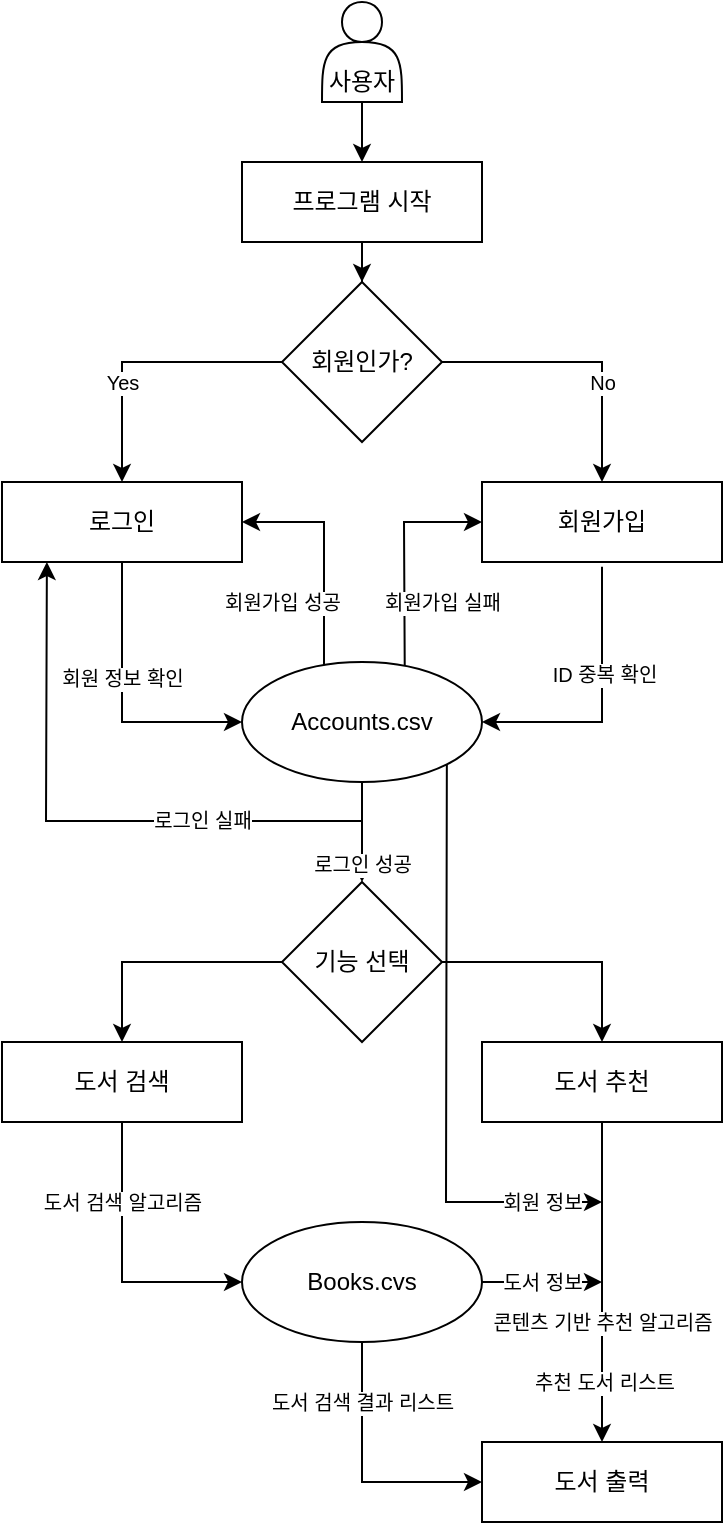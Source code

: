 <mxfile version="15.7.3" type="github">
  <diagram id="qgrDGu5Jhik-7Aq8YZ4Q" name="Page-1">
    <mxGraphModel dx="1185" dy="628" grid="1" gridSize="10" guides="1" tooltips="1" connect="1" arrows="1" fold="1" page="1" pageScale="1" pageWidth="827" pageHeight="1169" math="0" shadow="0">
      <root>
        <mxCell id="0" />
        <mxCell id="1" parent="0" />
        <mxCell id="8lhIoL6uszm39GJJ-NDp-6" value="" style="edgeStyle=orthogonalEdgeStyle;rounded=0;orthogonalLoop=1;jettySize=auto;html=1;fontSize=10;" edge="1" parent="1" source="8lhIoL6uszm39GJJ-NDp-1" target="8lhIoL6uszm39GJJ-NDp-5">
          <mxGeometry relative="1" as="geometry" />
        </mxCell>
        <mxCell id="8lhIoL6uszm39GJJ-NDp-1" value="&lt;br&gt;&lt;br&gt;사용자" style="shape=actor;whiteSpace=wrap;html=1;" vertex="1" parent="1">
          <mxGeometry x="360" y="40" width="40" height="50" as="geometry" />
        </mxCell>
        <mxCell id="8lhIoL6uszm39GJJ-NDp-8" value="No" style="edgeStyle=orthogonalEdgeStyle;rounded=0;orthogonalLoop=1;jettySize=auto;html=1;fontSize=10;exitX=1;exitY=0.5;exitDx=0;exitDy=0;" edge="1" parent="1" source="8lhIoL6uszm39GJJ-NDp-34" target="8lhIoL6uszm39GJJ-NDp-7">
          <mxGeometry x="0.286" relative="1" as="geometry">
            <mxPoint x="380" y="240" as="sourcePoint" />
            <mxPoint as="offset" />
          </mxGeometry>
        </mxCell>
        <mxCell id="8lhIoL6uszm39GJJ-NDp-10" value="" style="edgeStyle=orthogonalEdgeStyle;rounded=0;orthogonalLoop=1;jettySize=auto;html=1;fontSize=10;exitX=0;exitY=0.5;exitDx=0;exitDy=0;" edge="1" parent="1" source="8lhIoL6uszm39GJJ-NDp-34" target="8lhIoL6uszm39GJJ-NDp-9">
          <mxGeometry relative="1" as="geometry">
            <mxPoint x="380" y="240" as="sourcePoint" />
          </mxGeometry>
        </mxCell>
        <mxCell id="8lhIoL6uszm39GJJ-NDp-36" value="Yes" style="edgeLabel;html=1;align=center;verticalAlign=middle;resizable=0;points=[];fontSize=10;" vertex="1" connectable="0" parent="8lhIoL6uszm39GJJ-NDp-10">
          <mxGeometry x="0.152" y="2" relative="1" as="geometry">
            <mxPoint x="-2" y="9" as="offset" />
          </mxGeometry>
        </mxCell>
        <mxCell id="8lhIoL6uszm39GJJ-NDp-35" value="" style="edgeStyle=orthogonalEdgeStyle;rounded=0;orthogonalLoop=1;jettySize=auto;html=1;fontSize=10;" edge="1" parent="1" source="8lhIoL6uszm39GJJ-NDp-5" target="8lhIoL6uszm39GJJ-NDp-34">
          <mxGeometry relative="1" as="geometry" />
        </mxCell>
        <mxCell id="8lhIoL6uszm39GJJ-NDp-5" value="프로그램 시작" style="whiteSpace=wrap;html=1;" vertex="1" parent="1">
          <mxGeometry x="320" y="120" width="120" height="40" as="geometry" />
        </mxCell>
        <mxCell id="8lhIoL6uszm39GJJ-NDp-63" style="edgeStyle=none;rounded=0;orthogonalLoop=1;jettySize=auto;html=1;exitX=0.5;exitY=1;exitDx=0;exitDy=0;entryX=0;entryY=0.5;entryDx=0;entryDy=0;fontSize=10;" edge="1" parent="1" source="8lhIoL6uszm39GJJ-NDp-9" target="8lhIoL6uszm39GJJ-NDp-37">
          <mxGeometry relative="1" as="geometry">
            <Array as="points">
              <mxPoint x="260" y="400" />
            </Array>
          </mxGeometry>
        </mxCell>
        <mxCell id="8lhIoL6uszm39GJJ-NDp-64" value="회원 정보 확인" style="edgeLabel;html=1;align=center;verticalAlign=middle;resizable=0;points=[];fontSize=10;" vertex="1" connectable="0" parent="8lhIoL6uszm39GJJ-NDp-63">
          <mxGeometry x="-0.387" y="1" relative="1" as="geometry">
            <mxPoint x="-1" y="15" as="offset" />
          </mxGeometry>
        </mxCell>
        <mxCell id="8lhIoL6uszm39GJJ-NDp-9" value="로그인" style="whiteSpace=wrap;html=1;" vertex="1" parent="1">
          <mxGeometry x="200" y="280" width="120" height="40" as="geometry" />
        </mxCell>
        <mxCell id="8lhIoL6uszm39GJJ-NDp-25" value="" style="edgeStyle=orthogonalEdgeStyle;rounded=0;orthogonalLoop=1;jettySize=auto;html=1;fontSize=10;" edge="1" parent="1" target="8lhIoL6uszm39GJJ-NDp-24">
          <mxGeometry relative="1" as="geometry">
            <mxPoint x="100" y="580" as="sourcePoint" />
          </mxGeometry>
        </mxCell>
        <mxCell id="8lhIoL6uszm39GJJ-NDp-23" value="" style="edgeStyle=orthogonalEdgeStyle;rounded=0;orthogonalLoop=1;jettySize=auto;html=1;fontSize=10;" edge="1" parent="1" target="8lhIoL6uszm39GJJ-NDp-22">
          <mxGeometry relative="1" as="geometry">
            <mxPoint x="320" y="560" as="sourcePoint" />
          </mxGeometry>
        </mxCell>
        <mxCell id="8lhIoL6uszm39GJJ-NDp-61" style="edgeStyle=none;rounded=0;orthogonalLoop=1;jettySize=auto;html=1;exitX=0.5;exitY=1.06;exitDx=0;exitDy=0;entryX=1;entryY=0.5;entryDx=0;entryDy=0;fontSize=10;exitPerimeter=0;" edge="1" parent="1" source="8lhIoL6uszm39GJJ-NDp-7" target="8lhIoL6uszm39GJJ-NDp-37">
          <mxGeometry relative="1" as="geometry">
            <Array as="points">
              <mxPoint x="500" y="400" />
            </Array>
          </mxGeometry>
        </mxCell>
        <mxCell id="8lhIoL6uszm39GJJ-NDp-62" value="ID 중복 확인" style="edgeLabel;html=1;align=center;verticalAlign=middle;resizable=0;points=[];fontSize=10;" vertex="1" connectable="0" parent="8lhIoL6uszm39GJJ-NDp-61">
          <mxGeometry x="-0.348" y="1" relative="1" as="geometry">
            <mxPoint y="8" as="offset" />
          </mxGeometry>
        </mxCell>
        <mxCell id="8lhIoL6uszm39GJJ-NDp-7" value="회원가입" style="whiteSpace=wrap;html=1;" vertex="1" parent="1">
          <mxGeometry x="440" y="280" width="120" height="40" as="geometry" />
        </mxCell>
        <mxCell id="8lhIoL6uszm39GJJ-NDp-34" value="회원인가?" style="rhombus;whiteSpace=wrap;html=1;" vertex="1" parent="1">
          <mxGeometry x="340" y="180" width="80" height="80" as="geometry" />
        </mxCell>
        <mxCell id="8lhIoL6uszm39GJJ-NDp-56" style="edgeStyle=none;rounded=0;orthogonalLoop=1;jettySize=auto;html=1;entryX=1;entryY=0.5;entryDx=0;entryDy=0;fontSize=10;exitX=0.342;exitY=0.022;exitDx=0;exitDy=0;exitPerimeter=0;" edge="1" parent="1" source="8lhIoL6uszm39GJJ-NDp-37" target="8lhIoL6uszm39GJJ-NDp-9">
          <mxGeometry relative="1" as="geometry">
            <mxPoint x="380" y="390" as="sourcePoint" />
            <Array as="points">
              <mxPoint x="361" y="400" />
              <mxPoint x="361" y="300" />
            </Array>
          </mxGeometry>
        </mxCell>
        <mxCell id="8lhIoL6uszm39GJJ-NDp-57" value="회원가입 성공" style="edgeLabel;html=1;align=center;verticalAlign=middle;resizable=0;points=[];fontSize=10;" vertex="1" connectable="0" parent="8lhIoL6uszm39GJJ-NDp-56">
          <mxGeometry x="0.084" relative="1" as="geometry">
            <mxPoint x="-21" y="3" as="offset" />
          </mxGeometry>
        </mxCell>
        <mxCell id="8lhIoL6uszm39GJJ-NDp-58" style="edgeStyle=none;rounded=0;orthogonalLoop=1;jettySize=auto;html=1;exitX=0.678;exitY=0.026;exitDx=0;exitDy=0;fontSize=10;entryX=0;entryY=0.5;entryDx=0;entryDy=0;exitPerimeter=0;" edge="1" parent="1" source="8lhIoL6uszm39GJJ-NDp-37" target="8lhIoL6uszm39GJJ-NDp-7">
          <mxGeometry relative="1" as="geometry">
            <mxPoint x="542" y="322" as="targetPoint" />
            <Array as="points">
              <mxPoint x="401" y="300" />
            </Array>
          </mxGeometry>
        </mxCell>
        <mxCell id="8lhIoL6uszm39GJJ-NDp-59" value="회원가입 실패" style="edgeLabel;html=1;align=center;verticalAlign=middle;resizable=0;points=[];fontSize=10;" vertex="1" connectable="0" parent="8lhIoL6uszm39GJJ-NDp-58">
          <mxGeometry x="-0.066" y="1" relative="1" as="geometry">
            <mxPoint x="20" y="20" as="offset" />
          </mxGeometry>
        </mxCell>
        <mxCell id="8lhIoL6uszm39GJJ-NDp-65" style="edgeStyle=none;rounded=0;orthogonalLoop=1;jettySize=auto;html=1;exitX=0.5;exitY=1;exitDx=0;exitDy=0;entryX=0.187;entryY=1.011;entryDx=0;entryDy=0;fontSize=10;entryPerimeter=0;" edge="1" parent="1">
          <mxGeometry relative="1" as="geometry">
            <mxPoint x="380" y="429.56" as="sourcePoint" />
            <mxPoint x="222.44" y="320.0" as="targetPoint" />
            <Array as="points">
              <mxPoint x="380" y="449.56" />
              <mxPoint x="300" y="449.56" />
              <mxPoint x="222" y="449.56" />
            </Array>
          </mxGeometry>
        </mxCell>
        <mxCell id="8lhIoL6uszm39GJJ-NDp-66" value="로그인 실패" style="edgeLabel;html=1;align=center;verticalAlign=middle;resizable=0;points=[];fontSize=10;" vertex="1" connectable="0" parent="8lhIoL6uszm39GJJ-NDp-65">
          <mxGeometry x="0.499" y="1" relative="1" as="geometry">
            <mxPoint x="79" y="52" as="offset" />
          </mxGeometry>
        </mxCell>
        <mxCell id="8lhIoL6uszm39GJJ-NDp-68" value="" style="edgeStyle=none;rounded=0;orthogonalLoop=1;jettySize=auto;html=1;fontSize=10;entryX=0.5;entryY=0;entryDx=0;entryDy=0;" edge="1" parent="1" source="8lhIoL6uszm39GJJ-NDp-37" target="8lhIoL6uszm39GJJ-NDp-42">
          <mxGeometry relative="1" as="geometry">
            <mxPoint x="380" y="540" as="targetPoint" />
          </mxGeometry>
        </mxCell>
        <mxCell id="8lhIoL6uszm39GJJ-NDp-69" value="로그인 성공" style="edgeLabel;html=1;align=center;verticalAlign=middle;resizable=0;points=[];fontSize=10;" vertex="1" connectable="0" parent="8lhIoL6uszm39GJJ-NDp-68">
          <mxGeometry x="0.333" y="1" relative="1" as="geometry">
            <mxPoint x="-1" y="7" as="offset" />
          </mxGeometry>
        </mxCell>
        <mxCell id="8lhIoL6uszm39GJJ-NDp-74" style="edgeStyle=none;rounded=0;orthogonalLoop=1;jettySize=auto;html=1;exitX=1;exitY=1;exitDx=0;exitDy=0;fontSize=10;" edge="1" parent="1" source="8lhIoL6uszm39GJJ-NDp-37">
          <mxGeometry relative="1" as="geometry">
            <mxPoint x="500" y="640" as="targetPoint" />
            <Array as="points">
              <mxPoint x="422" y="640" />
            </Array>
          </mxGeometry>
        </mxCell>
        <mxCell id="8lhIoL6uszm39GJJ-NDp-75" value="회원 정보" style="edgeLabel;html=1;align=center;verticalAlign=middle;resizable=0;points=[];fontSize=10;" vertex="1" connectable="0" parent="8lhIoL6uszm39GJJ-NDp-74">
          <mxGeometry x="0.699" relative="1" as="geometry">
            <mxPoint x="15" as="offset" />
          </mxGeometry>
        </mxCell>
        <mxCell id="8lhIoL6uszm39GJJ-NDp-37" value="Accounts.csv" style="ellipse;whiteSpace=wrap;html=1;" vertex="1" parent="1">
          <mxGeometry x="320" y="370" width="120" height="60" as="geometry" />
        </mxCell>
        <mxCell id="8lhIoL6uszm39GJJ-NDp-45" value="" style="edgeStyle=orthogonalEdgeStyle;rounded=0;orthogonalLoop=1;jettySize=auto;html=1;fontSize=10;entryX=0.5;entryY=0;entryDx=0;entryDy=0;" edge="1" parent="1" source="8lhIoL6uszm39GJJ-NDp-42" target="8lhIoL6uszm39GJJ-NDp-44">
          <mxGeometry relative="1" as="geometry" />
        </mxCell>
        <mxCell id="8lhIoL6uszm39GJJ-NDp-47" value="" style="edgeStyle=orthogonalEdgeStyle;rounded=0;orthogonalLoop=1;jettySize=auto;html=1;fontSize=10;entryX=0.5;entryY=0;entryDx=0;entryDy=0;" edge="1" parent="1" source="8lhIoL6uszm39GJJ-NDp-42" target="8lhIoL6uszm39GJJ-NDp-46">
          <mxGeometry relative="1" as="geometry" />
        </mxCell>
        <mxCell id="8lhIoL6uszm39GJJ-NDp-42" value="기능 선택" style="rhombus;whiteSpace=wrap;html=1;" vertex="1" parent="1">
          <mxGeometry x="340" y="480" width="80" height="80" as="geometry" />
        </mxCell>
        <mxCell id="8lhIoL6uszm39GJJ-NDp-77" style="edgeStyle=none;rounded=0;orthogonalLoop=1;jettySize=auto;html=1;fontSize=10;entryX=0.5;entryY=0;entryDx=0;entryDy=0;" edge="1" parent="1" source="8lhIoL6uszm39GJJ-NDp-44" target="8lhIoL6uszm39GJJ-NDp-80">
          <mxGeometry relative="1" as="geometry">
            <mxPoint x="500" y="750" as="targetPoint" />
          </mxGeometry>
        </mxCell>
        <mxCell id="8lhIoL6uszm39GJJ-NDp-82" value="콘텐츠 기반 추천 알고리즘" style="edgeLabel;html=1;align=center;verticalAlign=middle;resizable=0;points=[];fontSize=10;" vertex="1" connectable="0" parent="8lhIoL6uszm39GJJ-NDp-77">
          <mxGeometry x="-0.339" y="1" relative="1" as="geometry">
            <mxPoint x="-1" y="47" as="offset" />
          </mxGeometry>
        </mxCell>
        <mxCell id="8lhIoL6uszm39GJJ-NDp-84" value="추천 도서 리스트" style="edgeLabel;html=1;align=center;verticalAlign=middle;resizable=0;points=[];fontSize=10;" vertex="1" connectable="0" parent="8lhIoL6uszm39GJJ-NDp-77">
          <mxGeometry x="0.399" y="1" relative="1" as="geometry">
            <mxPoint y="18" as="offset" />
          </mxGeometry>
        </mxCell>
        <mxCell id="8lhIoL6uszm39GJJ-NDp-44" value="도서 추천" style="whiteSpace=wrap;html=1;" vertex="1" parent="1">
          <mxGeometry x="440" y="560" width="120" height="40" as="geometry" />
        </mxCell>
        <mxCell id="8lhIoL6uszm39GJJ-NDp-72" value="" style="edgeStyle=none;rounded=0;orthogonalLoop=1;jettySize=auto;html=1;fontSize=10;" edge="1" parent="1" source="8lhIoL6uszm39GJJ-NDp-46" target="8lhIoL6uszm39GJJ-NDp-71">
          <mxGeometry relative="1" as="geometry">
            <Array as="points">
              <mxPoint x="260" y="680" />
            </Array>
          </mxGeometry>
        </mxCell>
        <mxCell id="8lhIoL6uszm39GJJ-NDp-73" value="도서 검색 알고리즘" style="edgeLabel;html=1;align=center;verticalAlign=middle;resizable=0;points=[];fontSize=10;" vertex="1" connectable="0" parent="8lhIoL6uszm39GJJ-NDp-72">
          <mxGeometry x="-0.305" y="2" relative="1" as="geometry">
            <mxPoint x="-2" y="-9" as="offset" />
          </mxGeometry>
        </mxCell>
        <mxCell id="8lhIoL6uszm39GJJ-NDp-46" value="도서 검색" style="whiteSpace=wrap;html=1;" vertex="1" parent="1">
          <mxGeometry x="200" y="560" width="120" height="40" as="geometry" />
        </mxCell>
        <mxCell id="8lhIoL6uszm39GJJ-NDp-76" value="도서 정보" style="edgeStyle=none;rounded=0;orthogonalLoop=1;jettySize=auto;html=1;fontSize=10;" edge="1" parent="1" source="8lhIoL6uszm39GJJ-NDp-71">
          <mxGeometry relative="1" as="geometry">
            <mxPoint x="500" y="680" as="targetPoint" />
          </mxGeometry>
        </mxCell>
        <mxCell id="8lhIoL6uszm39GJJ-NDp-81" value="" style="edgeStyle=none;rounded=0;orthogonalLoop=1;jettySize=auto;html=1;fontSize=10;" edge="1" parent="1" source="8lhIoL6uszm39GJJ-NDp-71" target="8lhIoL6uszm39GJJ-NDp-80">
          <mxGeometry relative="1" as="geometry">
            <Array as="points">
              <mxPoint x="380" y="780" />
            </Array>
          </mxGeometry>
        </mxCell>
        <mxCell id="8lhIoL6uszm39GJJ-NDp-83" value="도서 검색 결과 리스트" style="edgeLabel;html=1;align=center;verticalAlign=middle;resizable=0;points=[];fontSize=10;" vertex="1" connectable="0" parent="8lhIoL6uszm39GJJ-NDp-81">
          <mxGeometry x="-0.538" relative="1" as="geometry">
            <mxPoint as="offset" />
          </mxGeometry>
        </mxCell>
        <mxCell id="8lhIoL6uszm39GJJ-NDp-71" value="Books.cvs" style="ellipse;whiteSpace=wrap;html=1;" vertex="1" parent="1">
          <mxGeometry x="320" y="650" width="120" height="60" as="geometry" />
        </mxCell>
        <mxCell id="8lhIoL6uszm39GJJ-NDp-80" value="도서 출력" style="whiteSpace=wrap;html=1;" vertex="1" parent="1">
          <mxGeometry x="440" y="760" width="120" height="40" as="geometry" />
        </mxCell>
      </root>
    </mxGraphModel>
  </diagram>
</mxfile>
